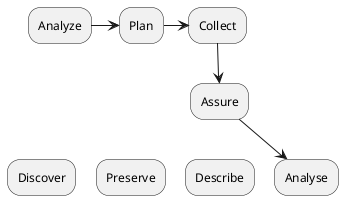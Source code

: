 {
  "sha1": "k1lbg7syp11m1litbyaliedt6miffdi",
  "insertion": {
    "when": "2024-06-03T18:59:32.481Z",
    "url": "http://forum.plantuml.net/8690/hide-the-activities-in-activity-diagram",
    "user": "plantuml@gmail.com"
  }
}
@startuml
Plan -right-> Collect
-down-> Assure
-down[hidden]-> Describe
-left[hidden]-> Preserve
-left[hidden]-> Discover
-up[hidden]-> Integrate
-up[hidden]-> Analyze

Analyze -right-> Plan

Assure --> Analyse

hide Integrate
@enduml
